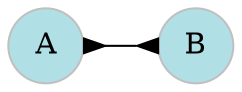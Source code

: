 digraph symmetry {

  # a 'graph' statement
  graph [overlap = false, fontsize = 10, rankdir = LR]

  # several 'node' statements
  node [shape = circle,
        fixedsize = true,
        width = 0.5,
        style = filled,
        color = grey]
  node [fillcolor = PowderBlue]
  A; B

  # several 'edge' statements
  A->B [dir = "both", arrowhead = inv arrowtail = inv]
}
